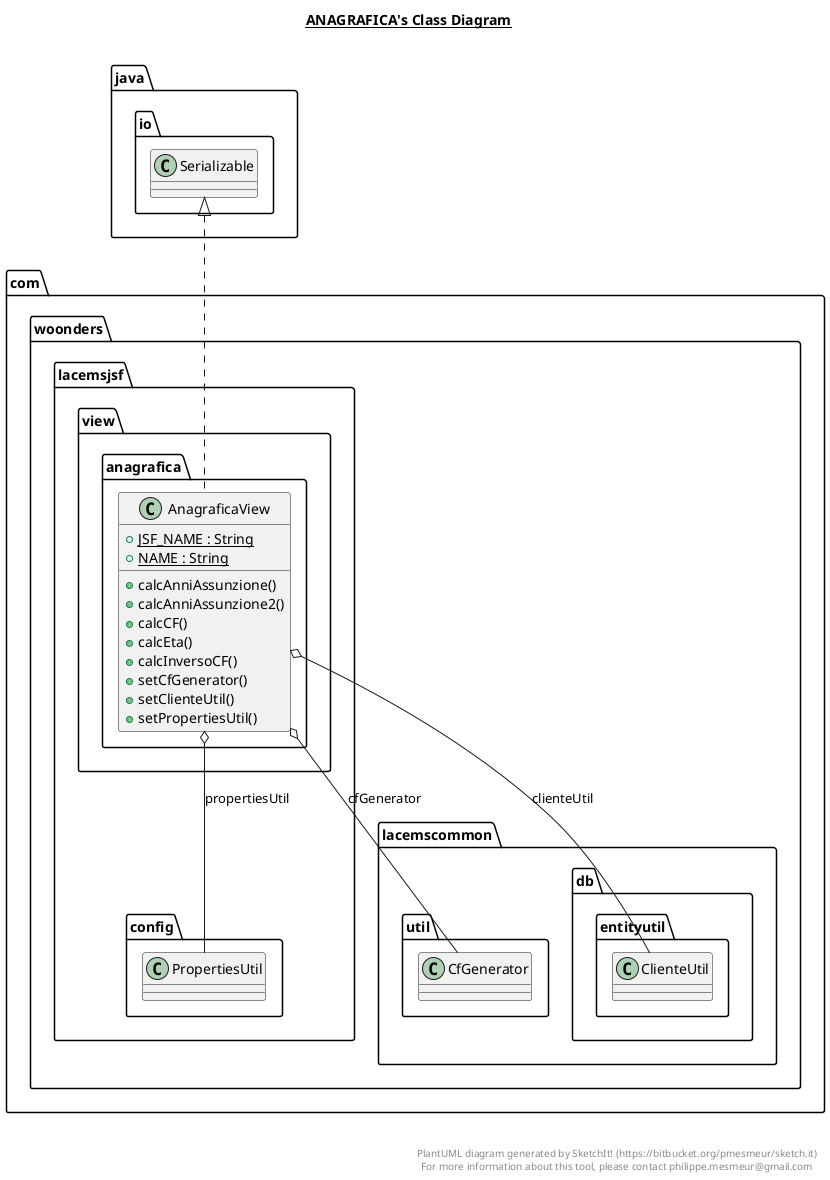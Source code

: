 @startuml

title __ANAGRAFICA's Class Diagram__\n

  namespace com.woonders.lacemsjsf.view.anagrafica {
    class com.woonders.lacemsjsf.view.anagrafica.AnagraficaView {
        {static} + JSF_NAME : String
        {static} + NAME : String
        + calcAnniAssunzione()
        + calcAnniAssunzione2()
        + calcCF()
        + calcEta()
        + calcInversoCF()
        + setCfGenerator()
        + setClienteUtil()
        + setPropertiesUtil()
    }
  }
  

  com.woonders.lacemsjsf.view.anagrafica.AnagraficaView .up.|> java.io.Serializable
  com.woonders.lacemsjsf.view.anagrafica.AnagraficaView o-- com.woonders.lacemscommon.util.CfGenerator : cfGenerator
  com.woonders.lacemsjsf.view.anagrafica.AnagraficaView o-- com.woonders.lacemscommon.db.entityutil.ClienteUtil : clienteUtil
  com.woonders.lacemsjsf.view.anagrafica.AnagraficaView o-- com.woonders.lacemsjsf.config.PropertiesUtil : propertiesUtil


right footer


PlantUML diagram generated by SketchIt! (https://bitbucket.org/pmesmeur/sketch.it)
For more information about this tool, please contact philippe.mesmeur@gmail.com
endfooter

@enduml
